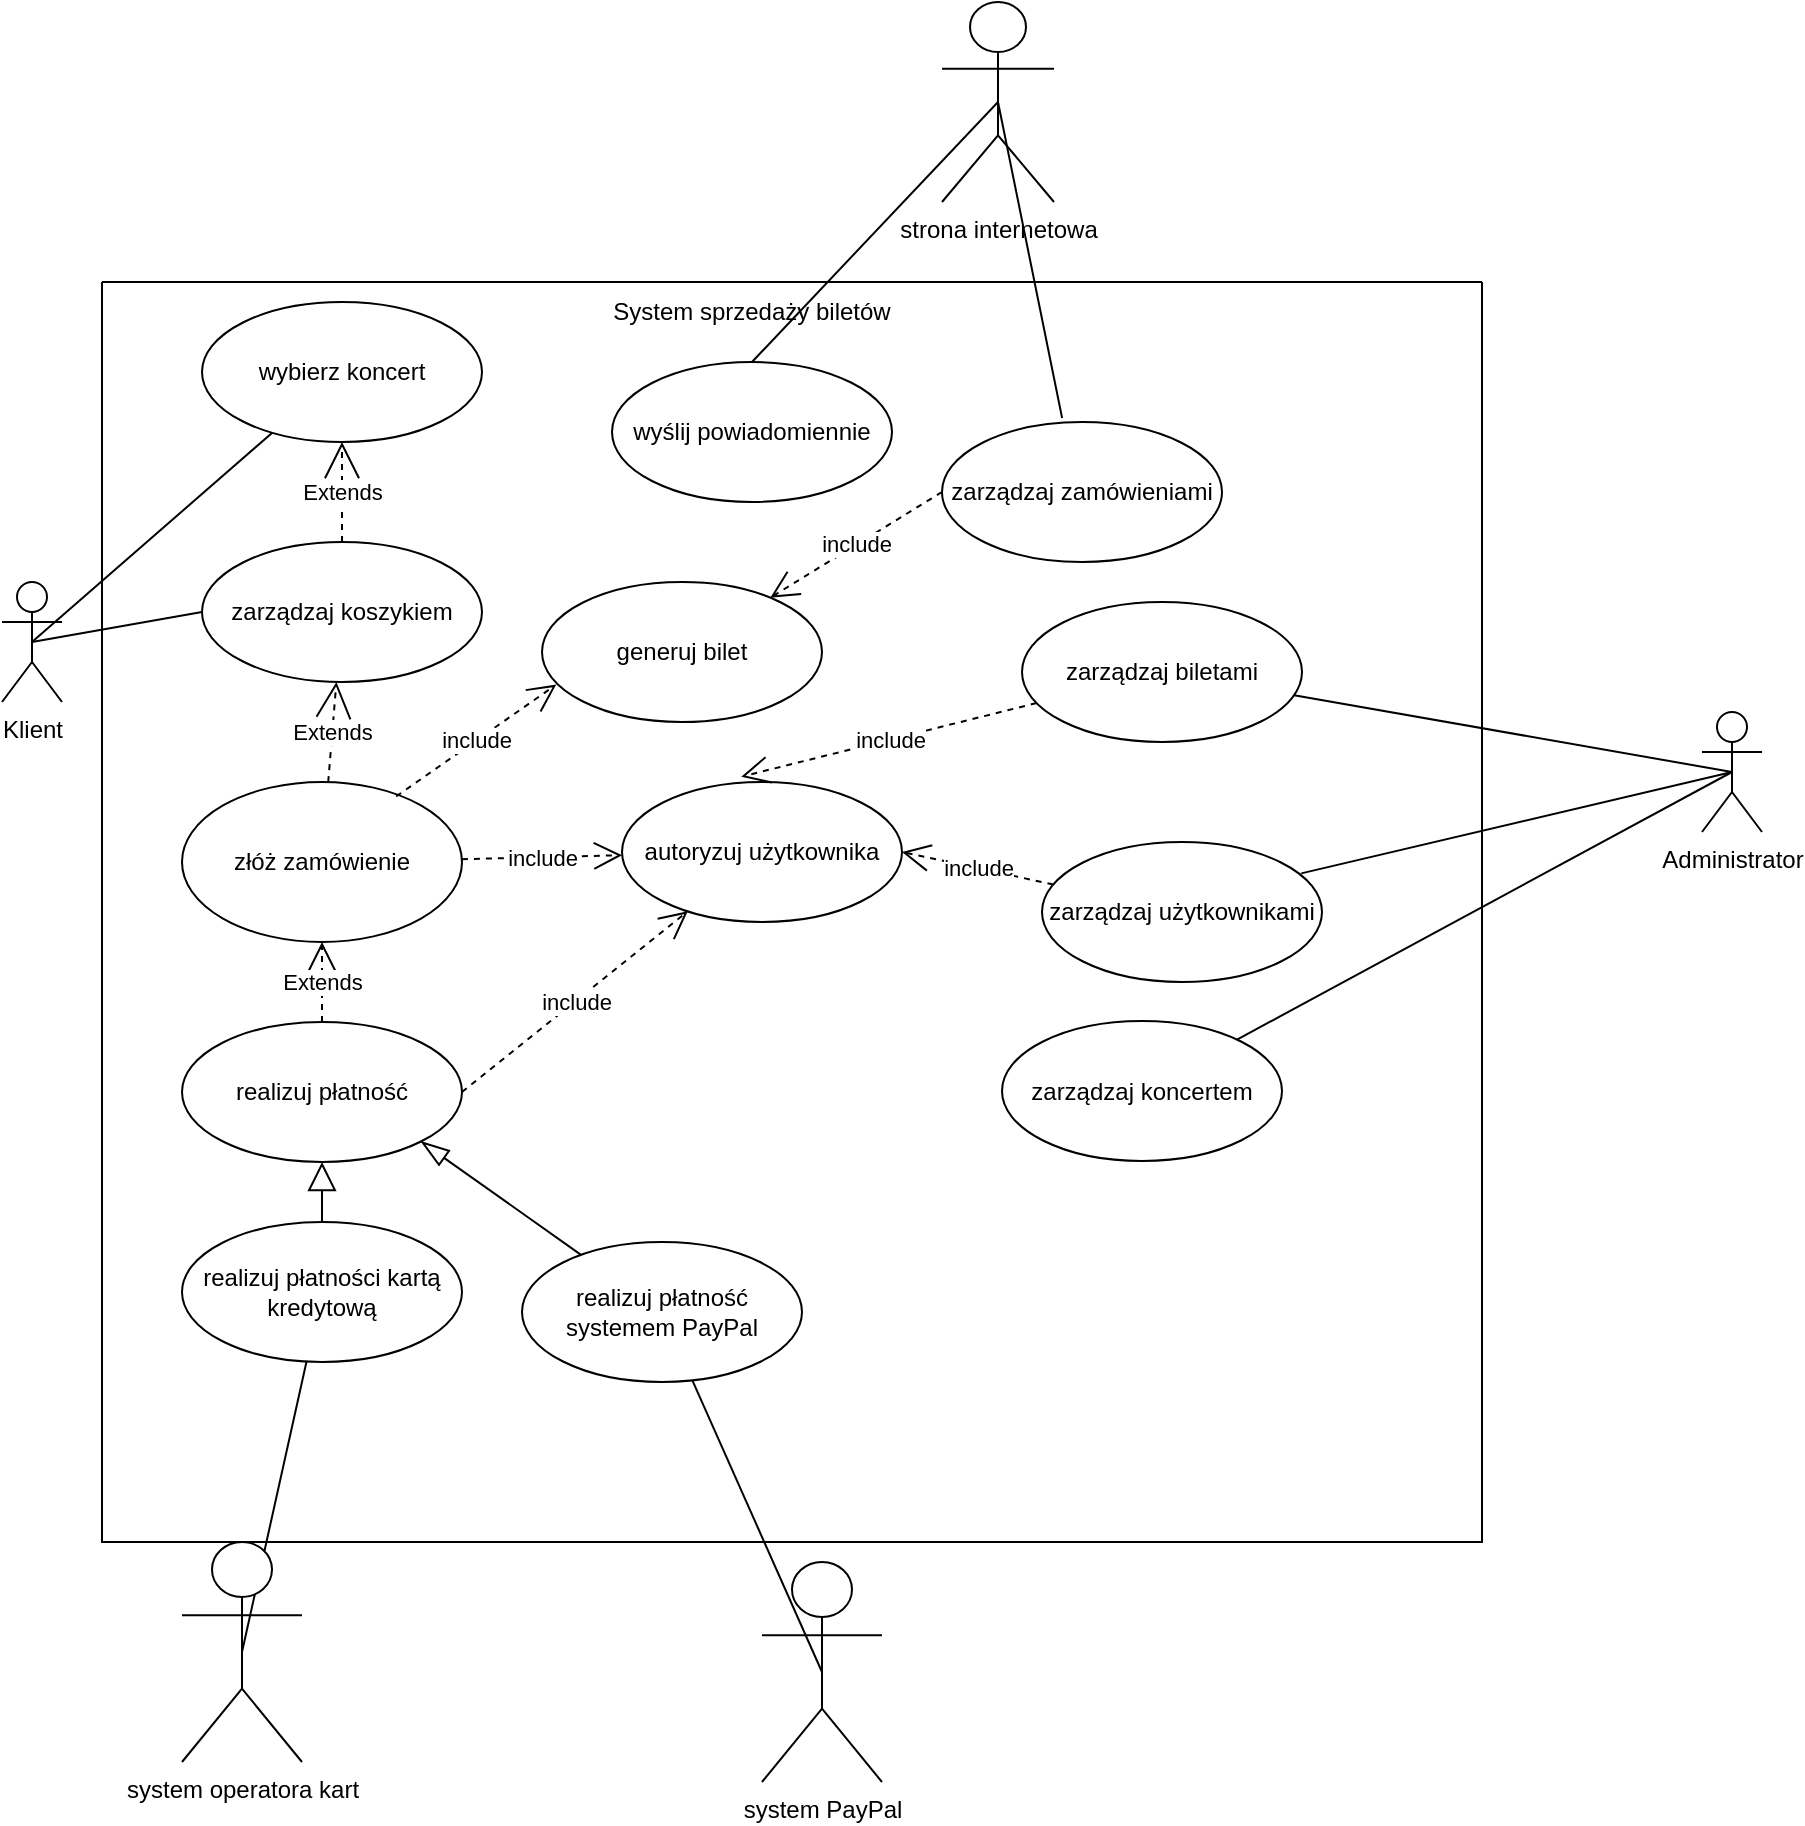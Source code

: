 <mxfile version="21.0.8" type="github">
  <diagram name="Strona-1" id="WbhrvfP3Agpuhs6CucDL">
    <mxGraphModel dx="992" dy="584" grid="1" gridSize="10" guides="1" tooltips="1" connect="1" arrows="1" fold="1" page="1" pageScale="1" pageWidth="827" pageHeight="1169" math="0" shadow="0">
      <root>
        <mxCell id="0" />
        <mxCell id="1" parent="0" />
        <mxCell id="6vqgsefax2ydzdcJ5cx0-1" value="Klient" style="shape=umlActor;verticalLabelPosition=bottom;verticalAlign=top;html=1;outlineConnect=0;" parent="1" vertex="1">
          <mxGeometry x="60" y="330" width="30" height="60" as="geometry" />
        </mxCell>
        <mxCell id="9bJgkBMZrisjBUywKyg3-2" value="Administrator" style="shape=umlActor;verticalLabelPosition=bottom;verticalAlign=top;html=1;" parent="1" vertex="1">
          <mxGeometry x="910" y="395" width="30" height="60" as="geometry" />
        </mxCell>
        <mxCell id="s4OSP6pFyhql21VH9gWh-4" value="realizuj płatności kartą kredytową" style="ellipse;whiteSpace=wrap;html=1;" vertex="1" parent="1">
          <mxGeometry x="150" y="650" width="140" height="70" as="geometry" />
        </mxCell>
        <mxCell id="s4OSP6pFyhql21VH9gWh-7" value="autoryzuj użytkownika" style="ellipse;whiteSpace=wrap;html=1;" vertex="1" parent="1">
          <mxGeometry x="370" y="430" width="140" height="70" as="geometry" />
        </mxCell>
        <mxCell id="s4OSP6pFyhql21VH9gWh-15" style="rounded=0;orthogonalLoop=1;jettySize=auto;html=1;exitX=0.5;exitY=0.5;exitDx=0;exitDy=0;exitPerimeter=0;endArrow=none;endFill=0;" edge="1" parent="1" source="s4OSP6pFyhql21VH9gWh-8" target="s4OSP6pFyhql21VH9gWh-4">
          <mxGeometry relative="1" as="geometry" />
        </mxCell>
        <mxCell id="s4OSP6pFyhql21VH9gWh-8" value="system operatora kart" style="shape=umlActor;verticalLabelPosition=bottom;verticalAlign=top;html=1;" vertex="1" parent="1">
          <mxGeometry x="150" y="810" width="60" height="110" as="geometry" />
        </mxCell>
        <mxCell id="s4OSP6pFyhql21VH9gWh-16" style="rounded=0;orthogonalLoop=1;jettySize=auto;html=1;exitX=0.5;exitY=0.5;exitDx=0;exitDy=0;exitPerimeter=0;endArrow=none;endFill=0;" edge="1" parent="1" source="s4OSP6pFyhql21VH9gWh-9" target="s4OSP6pFyhql21VH9gWh-12">
          <mxGeometry relative="1" as="geometry" />
        </mxCell>
        <mxCell id="s4OSP6pFyhql21VH9gWh-9" value="system PayPal" style="shape=umlActor;verticalLabelPosition=bottom;verticalAlign=top;html=1;" vertex="1" parent="1">
          <mxGeometry x="440" y="820" width="60" height="110" as="geometry" />
        </mxCell>
        <mxCell id="s4OSP6pFyhql21VH9gWh-12" value="realizuj płatność systemem PayPal" style="ellipse;whiteSpace=wrap;html=1;" vertex="1" parent="1">
          <mxGeometry x="320" y="660" width="140" height="70" as="geometry" />
        </mxCell>
        <mxCell id="s4OSP6pFyhql21VH9gWh-18" value="" style="endArrow=block;endFill=0;endSize=12;html=1;rounded=0;exitX=0.5;exitY=0;exitDx=0;exitDy=0;" edge="1" parent="1" source="s4OSP6pFyhql21VH9gWh-4" target="s4OSP6pFyhql21VH9gWh-3">
          <mxGeometry width="160" relative="1" as="geometry">
            <mxPoint x="270" y="410" as="sourcePoint" />
            <mxPoint x="430" y="410" as="targetPoint" />
          </mxGeometry>
        </mxCell>
        <mxCell id="s4OSP6pFyhql21VH9gWh-19" value="" style="endArrow=blockThin;endFill=0;endSize=12;html=1;rounded=0;entryX=1;entryY=1;entryDx=0;entryDy=0;" edge="1" parent="1" source="s4OSP6pFyhql21VH9gWh-12" target="s4OSP6pFyhql21VH9gWh-3">
          <mxGeometry width="160" relative="1" as="geometry">
            <mxPoint x="270" y="410" as="sourcePoint" />
            <mxPoint x="430" y="410" as="targetPoint" />
          </mxGeometry>
        </mxCell>
        <mxCell id="s4OSP6pFyhql21VH9gWh-28" value="include" style="endArrow=open;endSize=12;dashed=1;html=1;rounded=0;exitX=1;exitY=0.5;exitDx=0;exitDy=0;" edge="1" parent="1" source="s4OSP6pFyhql21VH9gWh-3" target="s4OSP6pFyhql21VH9gWh-7">
          <mxGeometry width="160" relative="1" as="geometry">
            <mxPoint x="360" y="730" as="sourcePoint" />
            <mxPoint x="520" y="730" as="targetPoint" />
          </mxGeometry>
        </mxCell>
        <mxCell id="s4OSP6pFyhql21VH9gWh-29" value="include" style="endArrow=open;endSize=12;dashed=1;html=1;rounded=0;" edge="1" parent="1" source="s4OSP6pFyhql21VH9gWh-20" target="s4OSP6pFyhql21VH9gWh-7">
          <mxGeometry width="160" relative="1" as="geometry">
            <mxPoint x="430" y="725" as="sourcePoint" />
            <mxPoint x="543" y="685" as="targetPoint" />
          </mxGeometry>
        </mxCell>
        <mxCell id="s4OSP6pFyhql21VH9gWh-30" value="strona internetowa" style="shape=umlActor;verticalLabelPosition=bottom;verticalAlign=top;html=1;" vertex="1" parent="1">
          <mxGeometry x="530" y="40" width="56" height="100" as="geometry" />
        </mxCell>
        <mxCell id="s4OSP6pFyhql21VH9gWh-33" value="include" style="endArrow=open;endSize=12;dashed=1;html=1;rounded=0;entryX=1;entryY=0.5;entryDx=0;entryDy=0;" edge="1" parent="1" source="s4OSP6pFyhql21VH9gWh-31" target="s4OSP6pFyhql21VH9gWh-7">
          <mxGeometry width="160" relative="1" as="geometry">
            <mxPoint x="670" y="484" as="sourcePoint" />
            <mxPoint x="790" y="530" as="targetPoint" />
          </mxGeometry>
        </mxCell>
        <mxCell id="s4OSP6pFyhql21VH9gWh-34" value="include" style="endArrow=open;endSize=12;dashed=1;html=1;rounded=0;entryX=0.426;entryY=-0.038;entryDx=0;entryDy=0;entryPerimeter=0;" edge="1" parent="1" source="s4OSP6pFyhql21VH9gWh-6" target="s4OSP6pFyhql21VH9gWh-7">
          <mxGeometry width="160" relative="1" as="geometry">
            <mxPoint x="390" y="350" as="sourcePoint" />
            <mxPoint x="510" y="396" as="targetPoint" />
          </mxGeometry>
        </mxCell>
        <mxCell id="s4OSP6pFyhql21VH9gWh-36" style="rounded=0;orthogonalLoop=1;jettySize=auto;html=1;endArrow=none;endFill=0;entryX=0.926;entryY=0.224;entryDx=0;entryDy=0;entryPerimeter=0;exitX=0.5;exitY=0.5;exitDx=0;exitDy=0;exitPerimeter=0;" edge="1" parent="1" source="9bJgkBMZrisjBUywKyg3-2" target="s4OSP6pFyhql21VH9gWh-31">
          <mxGeometry relative="1" as="geometry">
            <mxPoint x="1180" y="380" as="sourcePoint" />
            <mxPoint x="910" y="480" as="targetPoint" />
          </mxGeometry>
        </mxCell>
        <mxCell id="s4OSP6pFyhql21VH9gWh-38" style="rounded=0;orthogonalLoop=1;jettySize=auto;html=1;endArrow=none;endFill=0;exitX=0.5;exitY=0.5;exitDx=0;exitDy=0;exitPerimeter=0;" edge="1" parent="1" source="9bJgkBMZrisjBUywKyg3-2" target="s4OSP6pFyhql21VH9gWh-6">
          <mxGeometry relative="1" as="geometry">
            <mxPoint x="1085" y="667" as="sourcePoint" />
            <mxPoint x="860" y="380" as="targetPoint" />
          </mxGeometry>
        </mxCell>
        <mxCell id="s4OSP6pFyhql21VH9gWh-39" style="rounded=0;orthogonalLoop=1;jettySize=auto;html=1;exitX=0;exitY=0.5;exitDx=0;exitDy=0;endArrow=none;endFill=0;entryX=0.5;entryY=0.5;entryDx=0;entryDy=0;entryPerimeter=0;" edge="1" parent="1" source="s4OSP6pFyhql21VH9gWh-2" target="6vqgsefax2ydzdcJ5cx0-1">
          <mxGeometry relative="1" as="geometry">
            <mxPoint x="609" y="437" as="sourcePoint" />
            <mxPoint x="384" y="150" as="targetPoint" />
          </mxGeometry>
        </mxCell>
        <mxCell id="s4OSP6pFyhql21VH9gWh-40" style="rounded=0;orthogonalLoop=1;jettySize=auto;html=1;endArrow=none;endFill=0;entryX=0.5;entryY=0.5;entryDx=0;entryDy=0;entryPerimeter=0;" edge="1" parent="1" source="s4OSP6pFyhql21VH9gWh-1" target="6vqgsefax2ydzdcJ5cx0-1">
          <mxGeometry relative="1" as="geometry">
            <mxPoint x="585" y="477" as="sourcePoint" />
            <mxPoint x="360" y="190" as="targetPoint" />
          </mxGeometry>
        </mxCell>
        <mxCell id="s4OSP6pFyhql21VH9gWh-45" value="" style="swimlane;startSize=0;" vertex="1" parent="1">
          <mxGeometry x="110" y="180" width="690" height="630" as="geometry" />
        </mxCell>
        <mxCell id="s4OSP6pFyhql21VH9gWh-46" value="System sprzedaży biletów" style="text;html=1;strokeColor=none;fillColor=none;align=center;verticalAlign=middle;whiteSpace=wrap;rounded=0;" vertex="1" parent="s4OSP6pFyhql21VH9gWh-45">
          <mxGeometry x="210" width="230" height="30" as="geometry" />
        </mxCell>
        <mxCell id="s4OSP6pFyhql21VH9gWh-31" value="zarządzaj użytkownikami" style="ellipse;whiteSpace=wrap;html=1;" vertex="1" parent="s4OSP6pFyhql21VH9gWh-45">
          <mxGeometry x="470" y="280" width="140" height="70" as="geometry" />
        </mxCell>
        <mxCell id="s4OSP6pFyhql21VH9gWh-6" value="zarządzaj biletami" style="ellipse;whiteSpace=wrap;html=1;" vertex="1" parent="s4OSP6pFyhql21VH9gWh-45">
          <mxGeometry x="460" y="160" width="140" height="70" as="geometry" />
        </mxCell>
        <mxCell id="s4OSP6pFyhql21VH9gWh-47" value="zarządzaj koncertem" style="ellipse;whiteSpace=wrap;html=1;" vertex="1" parent="s4OSP6pFyhql21VH9gWh-45">
          <mxGeometry x="450" y="369.5" width="140" height="70" as="geometry" />
        </mxCell>
        <mxCell id="s4OSP6pFyhql21VH9gWh-1" value="wybierz koncert" style="ellipse;whiteSpace=wrap;html=1;" vertex="1" parent="s4OSP6pFyhql21VH9gWh-45">
          <mxGeometry x="50" y="10" width="140" height="70" as="geometry" />
        </mxCell>
        <mxCell id="s4OSP6pFyhql21VH9gWh-20" value="złóż zamówienie" style="ellipse;whiteSpace=wrap;html=1;" vertex="1" parent="s4OSP6pFyhql21VH9gWh-45">
          <mxGeometry x="40" y="250" width="140" height="80" as="geometry" />
        </mxCell>
        <mxCell id="s4OSP6pFyhql21VH9gWh-3" value="realizuj płatność" style="ellipse;whiteSpace=wrap;html=1;" vertex="1" parent="s4OSP6pFyhql21VH9gWh-45">
          <mxGeometry x="40" y="370" width="140" height="70" as="geometry" />
        </mxCell>
        <mxCell id="s4OSP6pFyhql21VH9gWh-21" value="Extends" style="endArrow=open;endSize=16;endFill=0;html=1;rounded=0;exitX=0.5;exitY=0;exitDx=0;exitDy=0;entryX=0.5;entryY=1;entryDx=0;entryDy=0;dashed=1;" edge="1" parent="s4OSP6pFyhql21VH9gWh-45" source="s4OSP6pFyhql21VH9gWh-3" target="s4OSP6pFyhql21VH9gWh-20">
          <mxGeometry width="160" relative="1" as="geometry">
            <mxPoint x="430" y="470" as="sourcePoint" />
            <mxPoint x="590" y="470" as="targetPoint" />
          </mxGeometry>
        </mxCell>
        <mxCell id="s4OSP6pFyhql21VH9gWh-52" value="wyślij powiadomiennie" style="ellipse;whiteSpace=wrap;html=1;" vertex="1" parent="s4OSP6pFyhql21VH9gWh-45">
          <mxGeometry x="255" y="40" width="140" height="70" as="geometry" />
        </mxCell>
        <mxCell id="s4OSP6pFyhql21VH9gWh-54" value="generuj bilet" style="ellipse;whiteSpace=wrap;html=1;" vertex="1" parent="s4OSP6pFyhql21VH9gWh-45">
          <mxGeometry x="220" y="150" width="140" height="70" as="geometry" />
        </mxCell>
        <mxCell id="s4OSP6pFyhql21VH9gWh-55" value="include" style="endArrow=open;endSize=12;dashed=1;html=1;rounded=0;exitX=0.765;exitY=0.09;exitDx=0;exitDy=0;exitPerimeter=0;entryX=0.051;entryY=0.733;entryDx=0;entryDy=0;entryPerimeter=0;" edge="1" parent="s4OSP6pFyhql21VH9gWh-45" source="s4OSP6pFyhql21VH9gWh-20" target="s4OSP6pFyhql21VH9gWh-54">
          <mxGeometry width="160" relative="1" as="geometry">
            <mxPoint x="185" y="240" as="sourcePoint" />
            <mxPoint x="255" y="241" as="targetPoint" />
          </mxGeometry>
        </mxCell>
        <mxCell id="s4OSP6pFyhql21VH9gWh-2" value="zarządzaj koszykiem" style="ellipse;whiteSpace=wrap;html=1;" vertex="1" parent="s4OSP6pFyhql21VH9gWh-45">
          <mxGeometry x="50" y="130" width="140" height="70" as="geometry" />
        </mxCell>
        <mxCell id="s4OSP6pFyhql21VH9gWh-22" value="Extends" style="endArrow=open;endSize=16;endFill=0;html=1;rounded=0;dashed=1;" edge="1" parent="s4OSP6pFyhql21VH9gWh-45" source="s4OSP6pFyhql21VH9gWh-20" target="s4OSP6pFyhql21VH9gWh-2">
          <mxGeometry width="160" relative="1" as="geometry">
            <mxPoint x="300" y="310" as="sourcePoint" />
            <mxPoint x="460" y="310" as="targetPoint" />
          </mxGeometry>
        </mxCell>
        <mxCell id="s4OSP6pFyhql21VH9gWh-23" value="Extends" style="endArrow=open;endSize=16;endFill=0;html=1;rounded=0;dashed=1;" edge="1" parent="s4OSP6pFyhql21VH9gWh-45" source="s4OSP6pFyhql21VH9gWh-2" target="s4OSP6pFyhql21VH9gWh-1">
          <mxGeometry width="160" relative="1" as="geometry">
            <mxPoint x="300" y="140" as="sourcePoint" />
            <mxPoint x="460" y="140" as="targetPoint" />
          </mxGeometry>
        </mxCell>
        <mxCell id="s4OSP6pFyhql21VH9gWh-56" value="zarządzaj zamówieniami" style="ellipse;whiteSpace=wrap;html=1;" vertex="1" parent="s4OSP6pFyhql21VH9gWh-45">
          <mxGeometry x="420" y="70" width="140" height="70" as="geometry" />
        </mxCell>
        <mxCell id="s4OSP6pFyhql21VH9gWh-58" value="include" style="endArrow=open;endSize=12;dashed=1;html=1;rounded=0;exitX=0;exitY=0.5;exitDx=0;exitDy=0;" edge="1" parent="s4OSP6pFyhql21VH9gWh-45" source="s4OSP6pFyhql21VH9gWh-56" target="s4OSP6pFyhql21VH9gWh-54">
          <mxGeometry width="160" relative="1" as="geometry">
            <mxPoint x="517" y="147" as="sourcePoint" />
            <mxPoint x="370" y="183" as="targetPoint" />
          </mxGeometry>
        </mxCell>
        <mxCell id="s4OSP6pFyhql21VH9gWh-48" style="rounded=0;orthogonalLoop=1;jettySize=auto;html=1;endArrow=none;endFill=0;exitX=0.5;exitY=0.5;exitDx=0;exitDy=0;exitPerimeter=0;" edge="1" parent="1" source="9bJgkBMZrisjBUywKyg3-2" target="s4OSP6pFyhql21VH9gWh-47">
          <mxGeometry relative="1" as="geometry">
            <mxPoint x="915" y="559" as="sourcePoint" />
            <mxPoint x="710" y="540" as="targetPoint" />
          </mxGeometry>
        </mxCell>
        <mxCell id="s4OSP6pFyhql21VH9gWh-53" style="rounded=0;orthogonalLoop=1;jettySize=auto;html=1;endArrow=none;endFill=0;entryX=0.5;entryY=0;entryDx=0;entryDy=0;exitX=0.5;exitY=0.5;exitDx=0;exitDy=0;exitPerimeter=0;" edge="1" parent="1" source="s4OSP6pFyhql21VH9gWh-30" target="s4OSP6pFyhql21VH9gWh-52">
          <mxGeometry relative="1" as="geometry">
            <mxPoint x="670" y="130" as="sourcePoint" />
            <mxPoint x="550" y="235" as="targetPoint" />
          </mxGeometry>
        </mxCell>
        <mxCell id="s4OSP6pFyhql21VH9gWh-57" style="rounded=0;orthogonalLoop=1;jettySize=auto;html=1;endArrow=none;endFill=0;entryX=0.429;entryY=-0.029;entryDx=0;entryDy=0;exitX=0.5;exitY=0.5;exitDx=0;exitDy=0;exitPerimeter=0;entryPerimeter=0;" edge="1" parent="1" source="s4OSP6pFyhql21VH9gWh-30" target="s4OSP6pFyhql21VH9gWh-56">
          <mxGeometry relative="1" as="geometry">
            <mxPoint x="568" y="100" as="sourcePoint" />
            <mxPoint x="445" y="230" as="targetPoint" />
          </mxGeometry>
        </mxCell>
      </root>
    </mxGraphModel>
  </diagram>
</mxfile>

